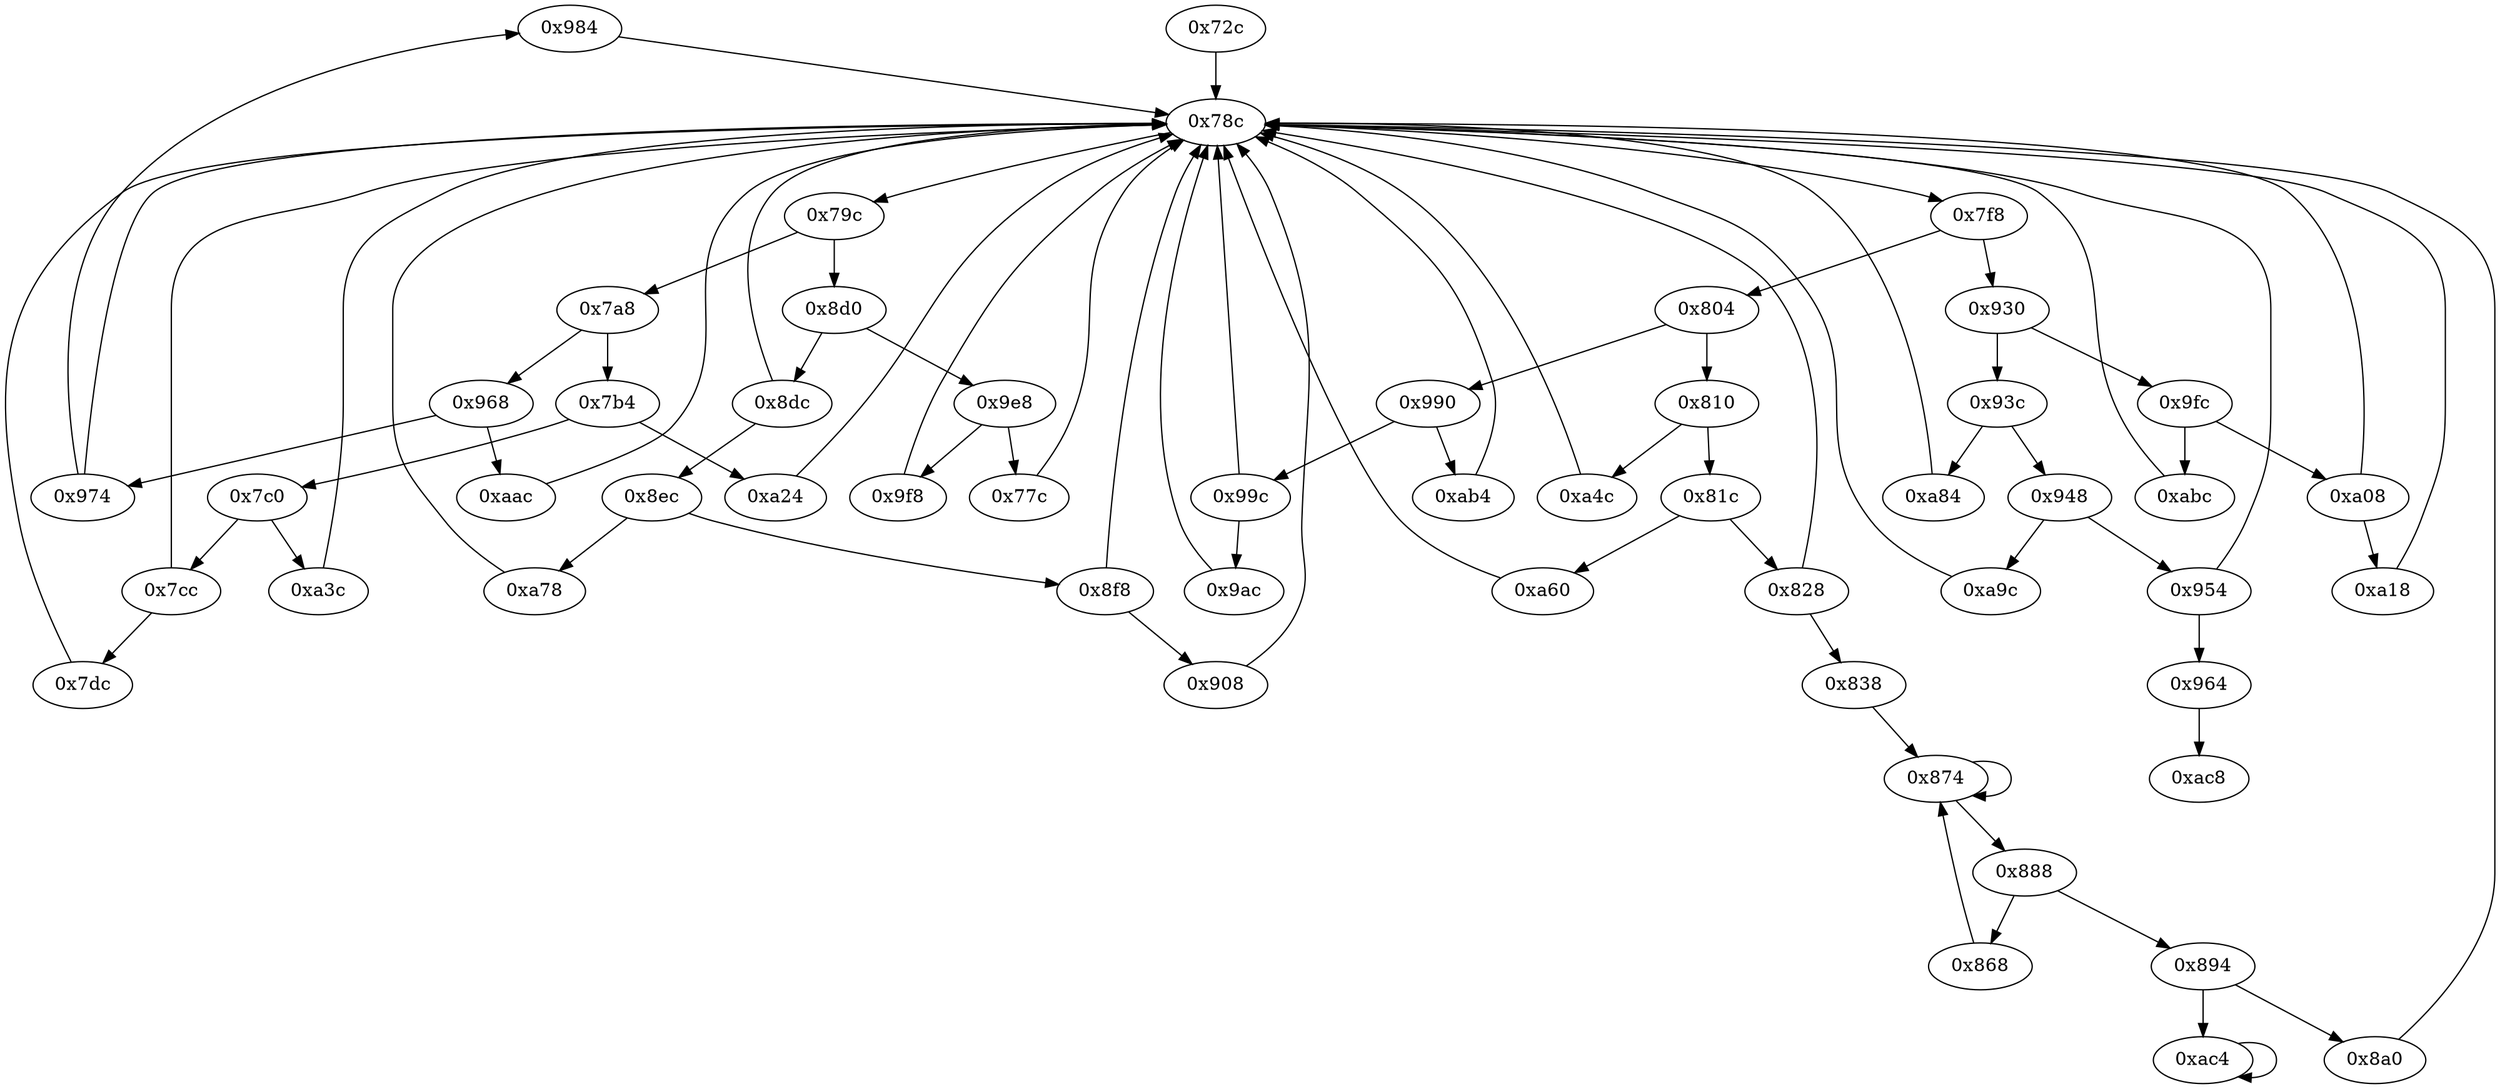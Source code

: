 digraph "" {
	"0x984"	 [opcode="[u'mov', u'mov', u'b']"];
	"0x78c"	 [opcode="[u'mov', u'ldr', u'cmp', u'b']"];
	"0x984" -> "0x78c";
	"0x9ac"	 [opcode="[u'ldr', u'ldr', u'ldr', u'ldr', u'mov', u'umull', u'mla', u'mla', u'ldr', u'mov', u'mov', u'mov', u'mov', u'add', u'b']"];
	"0x9ac" -> "0x78c";
	"0xa60"	 [opcode="[u'ldr', u'str', u'asr', u'str', u'ldr', u'b']"];
	"0xa60" -> "0x78c";
	"0x99c"	 [opcode="[u'ldr', u'cmp', u'mov', u'b']"];
	"0x99c" -> "0x9ac";
	"0x99c" -> "0x78c";
	"0x8ec"	 [opcode="[u'ldr', u'cmp', u'b']"];
	"0x8f8"	 [opcode="[u'ldr', u'cmp', u'mov', u'b']"];
	"0x8ec" -> "0x8f8";
	"0xa78"	 [opcode="[u'ldr', u'ldr', u'b']"];
	"0x8ec" -> "0xa78";
	"0xab4"	 [opcode="[u'ldr', u'b']"];
	"0xab4" -> "0x78c";
	"0xa08"	 [opcode="[u'ldr', u'cmp', u'mov', u'b']"];
	"0xa08" -> "0x78c";
	"0xa18"	 [opcode="[u'mov', u'mov', u'b']"];
	"0xa08" -> "0xa18";
	"0xa3c"	 [opcode="[u'ldr', u'bl', u'ldr', u'b']"];
	"0xa3c" -> "0x78c";
	"0x908"	 [opcode="[u'str', u'str', u'str', u'ldr', u'ldr', u'ldr', u'ldr', u'cmp', u'mov', u'b']"];
	"0x8f8" -> "0x908";
	"0x8f8" -> "0x78c";
	"0xaac"	 [opcode="[u'ldr', u'b']"];
	"0xaac" -> "0x78c";
	"0x9f8"	 [opcode="[u'b']"];
	"0x9f8" -> "0x78c";
	"0x888"	 [opcode="[u'ldr', u'cmp', u'b']"];
	"0x868"	 [opcode="[u'mov', u'bl', u'ldr']"];
	"0x888" -> "0x868";
	"0x894"	 [opcode="[u'ldr', u'cmp', u'b']"];
	"0x888" -> "0x894";
	"0x8d0"	 [opcode="[u'ldr', u'cmp', u'b']"];
	"0x8dc"	 [opcode="[u'ldr', u'cmp', u'mov', u'b']"];
	"0x8d0" -> "0x8dc";
	"0x9e8"	 [opcode="[u'ldr', u'cmp', u'mov', u'b']"];
	"0x8d0" -> "0x9e8";
	"0x948"	 [opcode="[u'ldr', u'cmp', u'b']"];
	"0xa9c"	 [opcode="[u'sub', u'str', u'ldr', u'b']"];
	"0x948" -> "0xa9c";
	"0x954"	 [opcode="[u'ldr', u'cmp', u'mov', u'b']"];
	"0x948" -> "0x954";
	"0x7a8"	 [opcode="[u'ldr', u'cmp', u'b']"];
	"0x968"	 [opcode="[u'ldr', u'cmp', u'b']"];
	"0x7a8" -> "0x968";
	"0x7b4"	 [opcode="[u'ldr', u'cmp', u'b']"];
	"0x7a8" -> "0x7b4";
	"0x79c"	 [opcode="[u'ldr', u'cmp', u'b']"];
	"0x79c" -> "0x8d0";
	"0x79c" -> "0x7a8";
	"0xa24"	 [opcode="[u'ldrb', u'ldr', u'ldr', u'cmp', u'mov', u'b']"];
	"0xa24" -> "0x78c";
	"0x874"	 [opcode="[u'mov', u'ldr', u'ldr', u'cmp', u'b']"];
	"0x868" -> "0x874";
	"0x804"	 [opcode="[u'ldr', u'cmp', u'b']"];
	"0x990"	 [opcode="[u'ldr', u'cmp', u'b']"];
	"0x804" -> "0x990";
	"0x810"	 [opcode="[u'ldr', u'cmp', u'b']"];
	"0x804" -> "0x810";
	"0x968" -> "0xaac";
	"0x974"	 [opcode="[u'ldr', u'cmp', u'mov', u'b']"];
	"0x968" -> "0x974";
	"0x990" -> "0x99c";
	"0x990" -> "0xab4";
	"0x908" -> "0x78c";
	"0xa84"	 [opcode="[u'ldr', u'ldr', u'ldr', u'bl', u'ldr', u'b']"];
	"0xa84" -> "0x78c";
	"0x7f8"	 [opcode="[u'ldr', u'cmp', u'b']"];
	"0x7f8" -> "0x804";
	"0x930"	 [opcode="[u'ldr', u'cmp', u'b']"];
	"0x7f8" -> "0x930";
	"0x828"	 [opcode="[u'ldr', u'cmp', u'mov', u'b']"];
	"0x828" -> "0x78c";
	"0x838"	 [opcode="[u'str', u'mov', u'mov', u'mov', u'mov', u'mov', u'ldr', u'sub', u'bl', u'ldr', u'mov', u'b']"];
	"0x828" -> "0x838";
	"0x964"	 [opcode="[u'b']"];
	"0xac8"	 [opcode="[u'ldr', u'ldr', u'ldr', u'ldr', u'sub', u'mov', u'sub', u'pop']"];
	"0x964" -> "0xac8";
	"0xa9c" -> "0x78c";
	"0x81c"	 [opcode="[u'ldr', u'cmp', u'b']"];
	"0x81c" -> "0xa60";
	"0x81c" -> "0x828";
	"0x93c"	 [opcode="[u'ldr', u'cmp', u'b']"];
	"0x93c" -> "0x948";
	"0x93c" -> "0xa84";
	"0x9fc"	 [opcode="[u'ldr', u'cmp', u'b']"];
	"0x9fc" -> "0xa08";
	"0xabc"	 [opcode="[u'ldr', u'b']"];
	"0x9fc" -> "0xabc";
	"0x7c0"	 [opcode="[u'ldr', u'cmp', u'b']"];
	"0x7c0" -> "0xa3c";
	"0x7cc"	 [opcode="[u'ldr', u'cmp', u'mov', u'b']"];
	"0x7c0" -> "0x7cc";
	"0x7dc"	 [opcode="[u'ldr', u'cmp', u'mov', u'mov', u'strb', u'ldr', u'b']"];
	"0x7dc" -> "0x78c";
	"0xa78" -> "0x78c";
	"0x8dc" -> "0x8ec";
	"0x8dc" -> "0x78c";
	"0x7cc" -> "0x7dc";
	"0x7cc" -> "0x78c";
	"0x9e8" -> "0x9f8";
	"0x77c"	 [opcode="[u'ldr', u'cmp', u'mov', u'ldr']"];
	"0x9e8" -> "0x77c";
	"0x954" -> "0x964";
	"0x954" -> "0x78c";
	"0x874" -> "0x888";
	"0x874" -> "0x874";
	"0x8a0"	 [opcode="[u'ldr', u'mov', u'mov', u'mov', u'mov', u'mov', u'ldr', u'ldrb', u'str', u'ldr', u'ldr', u'b']"];
	"0x8a0" -> "0x78c";
	"0x78c" -> "0x79c";
	"0x78c" -> "0x7f8";
	"0x894" -> "0x8a0";
	"0xac4"	 [opcode="[u'b']"];
	"0x894" -> "0xac4";
	"0xa4c"	 [opcode="[u'mov', u'mov', u'mov', u'mov', u'b']"];
	"0xa4c" -> "0x78c";
	"0x7b4" -> "0xa24";
	"0x7b4" -> "0x7c0";
	"0xabc" -> "0x78c";
	"0x72c"	 [opcode="[u'push', u'add', u'sub', u'str', u'ldr', u'str', u'ldr', u'ldr', u'str', u'ldr', u'ldr', u'ldr', u'ldr', u'ldr', u'add', u'str', \
u'ldr', u'add', u'str', u'b']"];
	"0x72c" -> "0x78c";
	"0x838" -> "0x874";
	"0x930" -> "0x93c";
	"0x930" -> "0x9fc";
	"0x810" -> "0x81c";
	"0x810" -> "0xa4c";
	"0x77c" -> "0x78c";
	"0x974" -> "0x984";
	"0x974" -> "0x78c";
	"0xac4" -> "0xac4";
	"0xa18" -> "0x78c";
}
